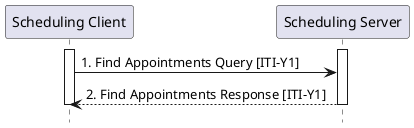 @startuml ITI-Y1-seq
hide footbox
participant "Scheduling Client" as Client
participant "Scheduling Server" as Server
activate "Client"
activate "Server"
"Client" -> "Server" : 1. Find Appointments Query [ITI-Y1]
"Server" --> "Client" : 2. Find Appointments Response [ITI-Y1]
deactivate "Client"
deactivate "Server"
@enduml
